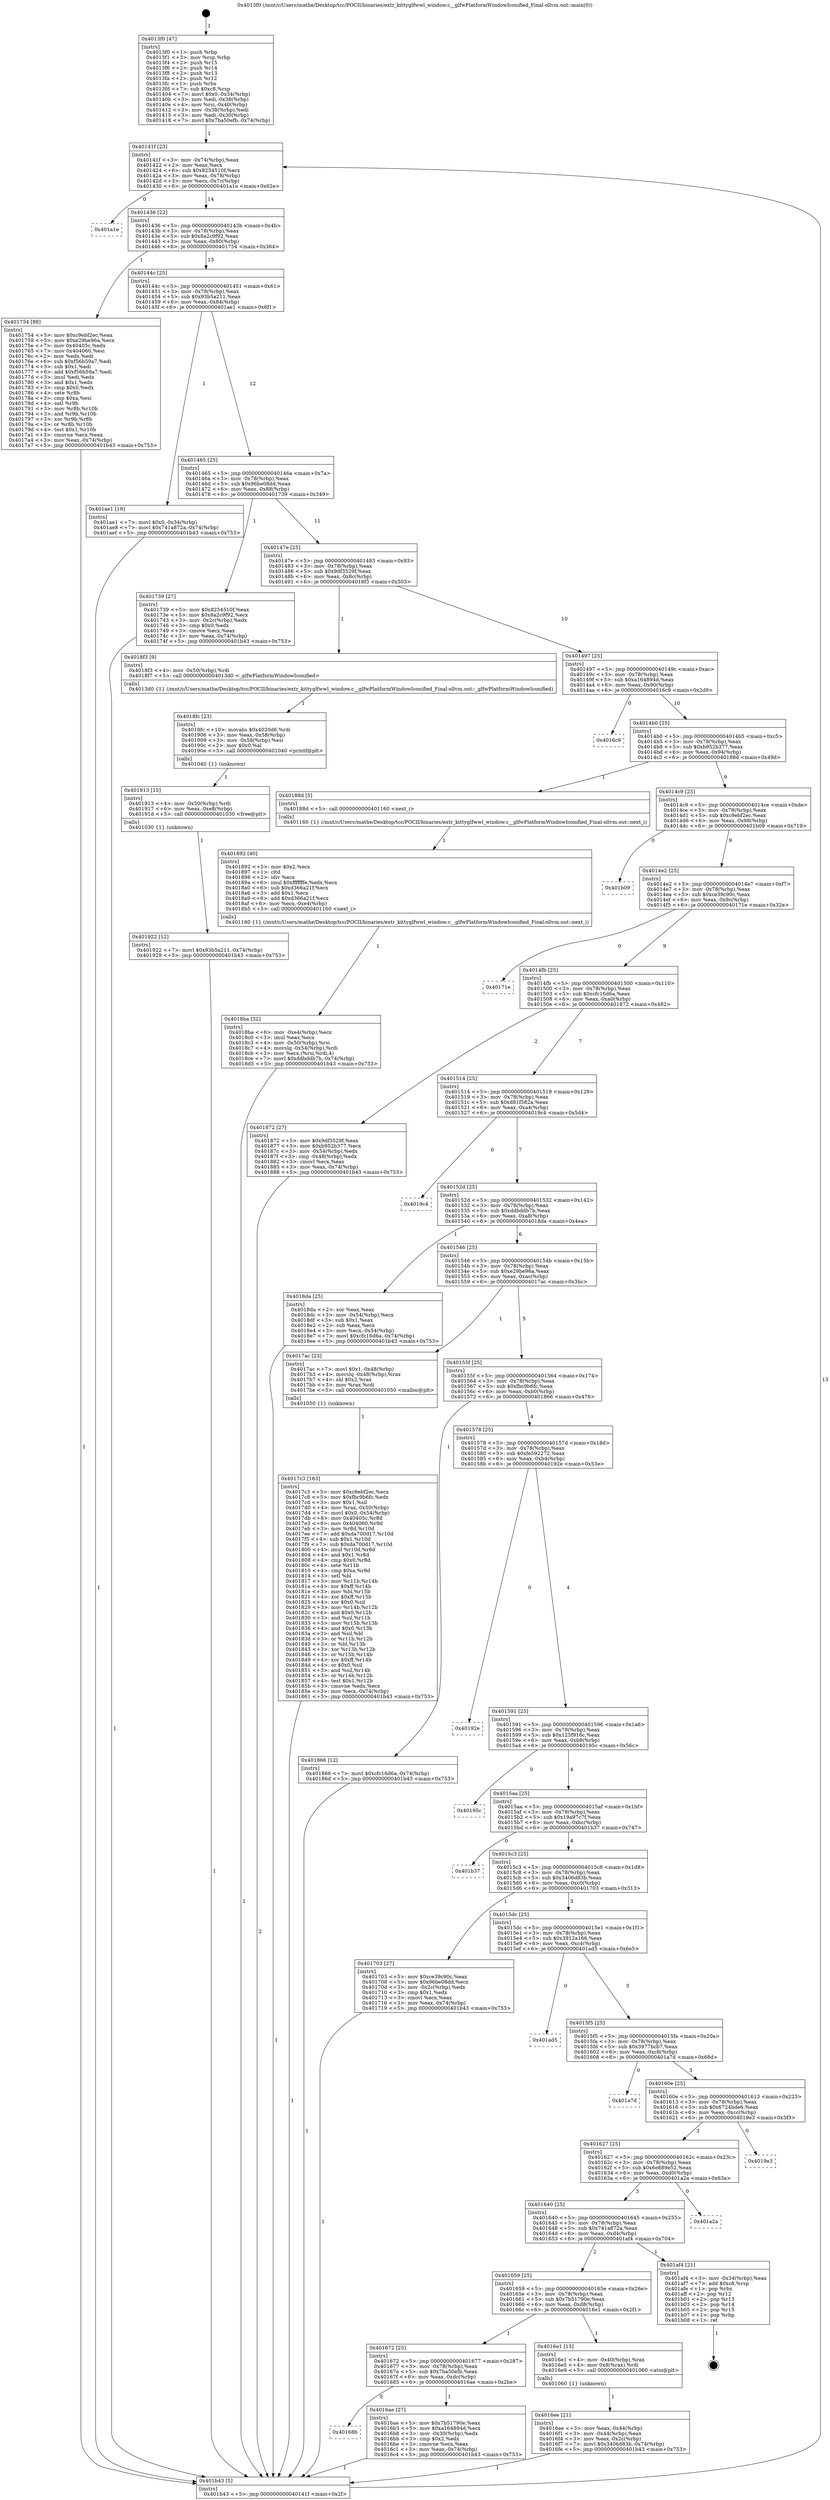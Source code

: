digraph "0x4013f0" {
  label = "0x4013f0 (/mnt/c/Users/mathe/Desktop/tcc/POCII/binaries/extr_kittyglfwwl_window.c__glfwPlatformWindowIconified_Final-ollvm.out::main(0))"
  labelloc = "t"
  node[shape=record]

  Entry [label="",width=0.3,height=0.3,shape=circle,fillcolor=black,style=filled]
  "0x40141f" [label="{
     0x40141f [23]\l
     | [instrs]\l
     &nbsp;&nbsp;0x40141f \<+3\>: mov -0x74(%rbp),%eax\l
     &nbsp;&nbsp;0x401422 \<+2\>: mov %eax,%ecx\l
     &nbsp;&nbsp;0x401424 \<+6\>: sub $0x8254510f,%ecx\l
     &nbsp;&nbsp;0x40142a \<+3\>: mov %eax,-0x78(%rbp)\l
     &nbsp;&nbsp;0x40142d \<+3\>: mov %ecx,-0x7c(%rbp)\l
     &nbsp;&nbsp;0x401430 \<+6\>: je 0000000000401a1e \<main+0x62e\>\l
  }"]
  "0x401a1e" [label="{
     0x401a1e\l
  }", style=dashed]
  "0x401436" [label="{
     0x401436 [22]\l
     | [instrs]\l
     &nbsp;&nbsp;0x401436 \<+5\>: jmp 000000000040143b \<main+0x4b\>\l
     &nbsp;&nbsp;0x40143b \<+3\>: mov -0x78(%rbp),%eax\l
     &nbsp;&nbsp;0x40143e \<+5\>: sub $0x8a2c9f92,%eax\l
     &nbsp;&nbsp;0x401443 \<+3\>: mov %eax,-0x80(%rbp)\l
     &nbsp;&nbsp;0x401446 \<+6\>: je 0000000000401754 \<main+0x364\>\l
  }"]
  Exit [label="",width=0.3,height=0.3,shape=circle,fillcolor=black,style=filled,peripheries=2]
  "0x401754" [label="{
     0x401754 [88]\l
     | [instrs]\l
     &nbsp;&nbsp;0x401754 \<+5\>: mov $0xc9ebf2ec,%eax\l
     &nbsp;&nbsp;0x401759 \<+5\>: mov $0xe29be96a,%ecx\l
     &nbsp;&nbsp;0x40175e \<+7\>: mov 0x40405c,%edx\l
     &nbsp;&nbsp;0x401765 \<+7\>: mov 0x404060,%esi\l
     &nbsp;&nbsp;0x40176c \<+2\>: mov %edx,%edi\l
     &nbsp;&nbsp;0x40176e \<+6\>: sub $0xf56b59a7,%edi\l
     &nbsp;&nbsp;0x401774 \<+3\>: sub $0x1,%edi\l
     &nbsp;&nbsp;0x401777 \<+6\>: add $0xf56b59a7,%edi\l
     &nbsp;&nbsp;0x40177d \<+3\>: imul %edi,%edx\l
     &nbsp;&nbsp;0x401780 \<+3\>: and $0x1,%edx\l
     &nbsp;&nbsp;0x401783 \<+3\>: cmp $0x0,%edx\l
     &nbsp;&nbsp;0x401786 \<+4\>: sete %r8b\l
     &nbsp;&nbsp;0x40178a \<+3\>: cmp $0xa,%esi\l
     &nbsp;&nbsp;0x40178d \<+4\>: setl %r9b\l
     &nbsp;&nbsp;0x401791 \<+3\>: mov %r8b,%r10b\l
     &nbsp;&nbsp;0x401794 \<+3\>: and %r9b,%r10b\l
     &nbsp;&nbsp;0x401797 \<+3\>: xor %r9b,%r8b\l
     &nbsp;&nbsp;0x40179a \<+3\>: or %r8b,%r10b\l
     &nbsp;&nbsp;0x40179d \<+4\>: test $0x1,%r10b\l
     &nbsp;&nbsp;0x4017a1 \<+3\>: cmovne %ecx,%eax\l
     &nbsp;&nbsp;0x4017a4 \<+3\>: mov %eax,-0x74(%rbp)\l
     &nbsp;&nbsp;0x4017a7 \<+5\>: jmp 0000000000401b43 \<main+0x753\>\l
  }"]
  "0x40144c" [label="{
     0x40144c [25]\l
     | [instrs]\l
     &nbsp;&nbsp;0x40144c \<+5\>: jmp 0000000000401451 \<main+0x61\>\l
     &nbsp;&nbsp;0x401451 \<+3\>: mov -0x78(%rbp),%eax\l
     &nbsp;&nbsp;0x401454 \<+5\>: sub $0x93b5a211,%eax\l
     &nbsp;&nbsp;0x401459 \<+6\>: mov %eax,-0x84(%rbp)\l
     &nbsp;&nbsp;0x40145f \<+6\>: je 0000000000401ae1 \<main+0x6f1\>\l
  }"]
  "0x401922" [label="{
     0x401922 [12]\l
     | [instrs]\l
     &nbsp;&nbsp;0x401922 \<+7\>: movl $0x93b5a211,-0x74(%rbp)\l
     &nbsp;&nbsp;0x401929 \<+5\>: jmp 0000000000401b43 \<main+0x753\>\l
  }"]
  "0x401ae1" [label="{
     0x401ae1 [19]\l
     | [instrs]\l
     &nbsp;&nbsp;0x401ae1 \<+7\>: movl $0x0,-0x34(%rbp)\l
     &nbsp;&nbsp;0x401ae8 \<+7\>: movl $0x741a872a,-0x74(%rbp)\l
     &nbsp;&nbsp;0x401aef \<+5\>: jmp 0000000000401b43 \<main+0x753\>\l
  }"]
  "0x401465" [label="{
     0x401465 [25]\l
     | [instrs]\l
     &nbsp;&nbsp;0x401465 \<+5\>: jmp 000000000040146a \<main+0x7a\>\l
     &nbsp;&nbsp;0x40146a \<+3\>: mov -0x78(%rbp),%eax\l
     &nbsp;&nbsp;0x40146d \<+5\>: sub $0x96be08dd,%eax\l
     &nbsp;&nbsp;0x401472 \<+6\>: mov %eax,-0x88(%rbp)\l
     &nbsp;&nbsp;0x401478 \<+6\>: je 0000000000401739 \<main+0x349\>\l
  }"]
  "0x401913" [label="{
     0x401913 [15]\l
     | [instrs]\l
     &nbsp;&nbsp;0x401913 \<+4\>: mov -0x50(%rbp),%rdi\l
     &nbsp;&nbsp;0x401917 \<+6\>: mov %eax,-0xe8(%rbp)\l
     &nbsp;&nbsp;0x40191d \<+5\>: call 0000000000401030 \<free@plt\>\l
     | [calls]\l
     &nbsp;&nbsp;0x401030 \{1\} (unknown)\l
  }"]
  "0x401739" [label="{
     0x401739 [27]\l
     | [instrs]\l
     &nbsp;&nbsp;0x401739 \<+5\>: mov $0x8254510f,%eax\l
     &nbsp;&nbsp;0x40173e \<+5\>: mov $0x8a2c9f92,%ecx\l
     &nbsp;&nbsp;0x401743 \<+3\>: mov -0x2c(%rbp),%edx\l
     &nbsp;&nbsp;0x401746 \<+3\>: cmp $0x0,%edx\l
     &nbsp;&nbsp;0x401749 \<+3\>: cmove %ecx,%eax\l
     &nbsp;&nbsp;0x40174c \<+3\>: mov %eax,-0x74(%rbp)\l
     &nbsp;&nbsp;0x40174f \<+5\>: jmp 0000000000401b43 \<main+0x753\>\l
  }"]
  "0x40147e" [label="{
     0x40147e [25]\l
     | [instrs]\l
     &nbsp;&nbsp;0x40147e \<+5\>: jmp 0000000000401483 \<main+0x93\>\l
     &nbsp;&nbsp;0x401483 \<+3\>: mov -0x78(%rbp),%eax\l
     &nbsp;&nbsp;0x401486 \<+5\>: sub $0x9df3529f,%eax\l
     &nbsp;&nbsp;0x40148b \<+6\>: mov %eax,-0x8c(%rbp)\l
     &nbsp;&nbsp;0x401491 \<+6\>: je 00000000004018f3 \<main+0x503\>\l
  }"]
  "0x4018fc" [label="{
     0x4018fc [23]\l
     | [instrs]\l
     &nbsp;&nbsp;0x4018fc \<+10\>: movabs $0x4020d6,%rdi\l
     &nbsp;&nbsp;0x401906 \<+3\>: mov %eax,-0x58(%rbp)\l
     &nbsp;&nbsp;0x401909 \<+3\>: mov -0x58(%rbp),%esi\l
     &nbsp;&nbsp;0x40190c \<+2\>: mov $0x0,%al\l
     &nbsp;&nbsp;0x40190e \<+5\>: call 0000000000401040 \<printf@plt\>\l
     | [calls]\l
     &nbsp;&nbsp;0x401040 \{1\} (unknown)\l
  }"]
  "0x4018f3" [label="{
     0x4018f3 [9]\l
     | [instrs]\l
     &nbsp;&nbsp;0x4018f3 \<+4\>: mov -0x50(%rbp),%rdi\l
     &nbsp;&nbsp;0x4018f7 \<+5\>: call 00000000004013d0 \<_glfwPlatformWindowIconified\>\l
     | [calls]\l
     &nbsp;&nbsp;0x4013d0 \{1\} (/mnt/c/Users/mathe/Desktop/tcc/POCII/binaries/extr_kittyglfwwl_window.c__glfwPlatformWindowIconified_Final-ollvm.out::_glfwPlatformWindowIconified)\l
  }"]
  "0x401497" [label="{
     0x401497 [25]\l
     | [instrs]\l
     &nbsp;&nbsp;0x401497 \<+5\>: jmp 000000000040149c \<main+0xac\>\l
     &nbsp;&nbsp;0x40149c \<+3\>: mov -0x78(%rbp),%eax\l
     &nbsp;&nbsp;0x40149f \<+5\>: sub $0xa164894d,%eax\l
     &nbsp;&nbsp;0x4014a4 \<+6\>: mov %eax,-0x90(%rbp)\l
     &nbsp;&nbsp;0x4014aa \<+6\>: je 00000000004016c9 \<main+0x2d9\>\l
  }"]
  "0x4018ba" [label="{
     0x4018ba [32]\l
     | [instrs]\l
     &nbsp;&nbsp;0x4018ba \<+6\>: mov -0xe4(%rbp),%ecx\l
     &nbsp;&nbsp;0x4018c0 \<+3\>: imul %eax,%ecx\l
     &nbsp;&nbsp;0x4018c3 \<+4\>: mov -0x50(%rbp),%rsi\l
     &nbsp;&nbsp;0x4018c7 \<+4\>: movslq -0x54(%rbp),%rdi\l
     &nbsp;&nbsp;0x4018cb \<+3\>: mov %ecx,(%rsi,%rdi,4)\l
     &nbsp;&nbsp;0x4018ce \<+7\>: movl $0xddbddb7b,-0x74(%rbp)\l
     &nbsp;&nbsp;0x4018d5 \<+5\>: jmp 0000000000401b43 \<main+0x753\>\l
  }"]
  "0x4016c9" [label="{
     0x4016c9\l
  }", style=dashed]
  "0x4014b0" [label="{
     0x4014b0 [25]\l
     | [instrs]\l
     &nbsp;&nbsp;0x4014b0 \<+5\>: jmp 00000000004014b5 \<main+0xc5\>\l
     &nbsp;&nbsp;0x4014b5 \<+3\>: mov -0x78(%rbp),%eax\l
     &nbsp;&nbsp;0x4014b8 \<+5\>: sub $0xb952b377,%eax\l
     &nbsp;&nbsp;0x4014bd \<+6\>: mov %eax,-0x94(%rbp)\l
     &nbsp;&nbsp;0x4014c3 \<+6\>: je 000000000040188d \<main+0x49d\>\l
  }"]
  "0x401892" [label="{
     0x401892 [40]\l
     | [instrs]\l
     &nbsp;&nbsp;0x401892 \<+5\>: mov $0x2,%ecx\l
     &nbsp;&nbsp;0x401897 \<+1\>: cltd\l
     &nbsp;&nbsp;0x401898 \<+2\>: idiv %ecx\l
     &nbsp;&nbsp;0x40189a \<+6\>: imul $0xfffffffe,%edx,%ecx\l
     &nbsp;&nbsp;0x4018a0 \<+6\>: sub $0xd366a21f,%ecx\l
     &nbsp;&nbsp;0x4018a6 \<+3\>: add $0x1,%ecx\l
     &nbsp;&nbsp;0x4018a9 \<+6\>: add $0xd366a21f,%ecx\l
     &nbsp;&nbsp;0x4018af \<+6\>: mov %ecx,-0xe4(%rbp)\l
     &nbsp;&nbsp;0x4018b5 \<+5\>: call 0000000000401160 \<next_i\>\l
     | [calls]\l
     &nbsp;&nbsp;0x401160 \{1\} (/mnt/c/Users/mathe/Desktop/tcc/POCII/binaries/extr_kittyglfwwl_window.c__glfwPlatformWindowIconified_Final-ollvm.out::next_i)\l
  }"]
  "0x40188d" [label="{
     0x40188d [5]\l
     | [instrs]\l
     &nbsp;&nbsp;0x40188d \<+5\>: call 0000000000401160 \<next_i\>\l
     | [calls]\l
     &nbsp;&nbsp;0x401160 \{1\} (/mnt/c/Users/mathe/Desktop/tcc/POCII/binaries/extr_kittyglfwwl_window.c__glfwPlatformWindowIconified_Final-ollvm.out::next_i)\l
  }"]
  "0x4014c9" [label="{
     0x4014c9 [25]\l
     | [instrs]\l
     &nbsp;&nbsp;0x4014c9 \<+5\>: jmp 00000000004014ce \<main+0xde\>\l
     &nbsp;&nbsp;0x4014ce \<+3\>: mov -0x78(%rbp),%eax\l
     &nbsp;&nbsp;0x4014d1 \<+5\>: sub $0xc9ebf2ec,%eax\l
     &nbsp;&nbsp;0x4014d6 \<+6\>: mov %eax,-0x98(%rbp)\l
     &nbsp;&nbsp;0x4014dc \<+6\>: je 0000000000401b09 \<main+0x719\>\l
  }"]
  "0x4017c3" [label="{
     0x4017c3 [163]\l
     | [instrs]\l
     &nbsp;&nbsp;0x4017c3 \<+5\>: mov $0xc9ebf2ec,%ecx\l
     &nbsp;&nbsp;0x4017c8 \<+5\>: mov $0xfbc9b6fc,%edx\l
     &nbsp;&nbsp;0x4017cd \<+3\>: mov $0x1,%sil\l
     &nbsp;&nbsp;0x4017d0 \<+4\>: mov %rax,-0x50(%rbp)\l
     &nbsp;&nbsp;0x4017d4 \<+7\>: movl $0x0,-0x54(%rbp)\l
     &nbsp;&nbsp;0x4017db \<+8\>: mov 0x40405c,%r8d\l
     &nbsp;&nbsp;0x4017e3 \<+8\>: mov 0x404060,%r9d\l
     &nbsp;&nbsp;0x4017eb \<+3\>: mov %r8d,%r10d\l
     &nbsp;&nbsp;0x4017ee \<+7\>: add $0xda700d17,%r10d\l
     &nbsp;&nbsp;0x4017f5 \<+4\>: sub $0x1,%r10d\l
     &nbsp;&nbsp;0x4017f9 \<+7\>: sub $0xda700d17,%r10d\l
     &nbsp;&nbsp;0x401800 \<+4\>: imul %r10d,%r8d\l
     &nbsp;&nbsp;0x401804 \<+4\>: and $0x1,%r8d\l
     &nbsp;&nbsp;0x401808 \<+4\>: cmp $0x0,%r8d\l
     &nbsp;&nbsp;0x40180c \<+4\>: sete %r11b\l
     &nbsp;&nbsp;0x401810 \<+4\>: cmp $0xa,%r9d\l
     &nbsp;&nbsp;0x401814 \<+3\>: setl %bl\l
     &nbsp;&nbsp;0x401817 \<+3\>: mov %r11b,%r14b\l
     &nbsp;&nbsp;0x40181a \<+4\>: xor $0xff,%r14b\l
     &nbsp;&nbsp;0x40181e \<+3\>: mov %bl,%r15b\l
     &nbsp;&nbsp;0x401821 \<+4\>: xor $0xff,%r15b\l
     &nbsp;&nbsp;0x401825 \<+4\>: xor $0x0,%sil\l
     &nbsp;&nbsp;0x401829 \<+3\>: mov %r14b,%r12b\l
     &nbsp;&nbsp;0x40182c \<+4\>: and $0x0,%r12b\l
     &nbsp;&nbsp;0x401830 \<+3\>: and %sil,%r11b\l
     &nbsp;&nbsp;0x401833 \<+3\>: mov %r15b,%r13b\l
     &nbsp;&nbsp;0x401836 \<+4\>: and $0x0,%r13b\l
     &nbsp;&nbsp;0x40183a \<+3\>: and %sil,%bl\l
     &nbsp;&nbsp;0x40183d \<+3\>: or %r11b,%r12b\l
     &nbsp;&nbsp;0x401840 \<+3\>: or %bl,%r13b\l
     &nbsp;&nbsp;0x401843 \<+3\>: xor %r13b,%r12b\l
     &nbsp;&nbsp;0x401846 \<+3\>: or %r15b,%r14b\l
     &nbsp;&nbsp;0x401849 \<+4\>: xor $0xff,%r14b\l
     &nbsp;&nbsp;0x40184d \<+4\>: or $0x0,%sil\l
     &nbsp;&nbsp;0x401851 \<+3\>: and %sil,%r14b\l
     &nbsp;&nbsp;0x401854 \<+3\>: or %r14b,%r12b\l
     &nbsp;&nbsp;0x401857 \<+4\>: test $0x1,%r12b\l
     &nbsp;&nbsp;0x40185b \<+3\>: cmovne %edx,%ecx\l
     &nbsp;&nbsp;0x40185e \<+3\>: mov %ecx,-0x74(%rbp)\l
     &nbsp;&nbsp;0x401861 \<+5\>: jmp 0000000000401b43 \<main+0x753\>\l
  }"]
  "0x401b09" [label="{
     0x401b09\l
  }", style=dashed]
  "0x4014e2" [label="{
     0x4014e2 [25]\l
     | [instrs]\l
     &nbsp;&nbsp;0x4014e2 \<+5\>: jmp 00000000004014e7 \<main+0xf7\>\l
     &nbsp;&nbsp;0x4014e7 \<+3\>: mov -0x78(%rbp),%eax\l
     &nbsp;&nbsp;0x4014ea \<+5\>: sub $0xce39c90c,%eax\l
     &nbsp;&nbsp;0x4014ef \<+6\>: mov %eax,-0x9c(%rbp)\l
     &nbsp;&nbsp;0x4014f5 \<+6\>: je 000000000040171e \<main+0x32e\>\l
  }"]
  "0x4016ee" [label="{
     0x4016ee [21]\l
     | [instrs]\l
     &nbsp;&nbsp;0x4016ee \<+3\>: mov %eax,-0x44(%rbp)\l
     &nbsp;&nbsp;0x4016f1 \<+3\>: mov -0x44(%rbp),%eax\l
     &nbsp;&nbsp;0x4016f4 \<+3\>: mov %eax,-0x2c(%rbp)\l
     &nbsp;&nbsp;0x4016f7 \<+7\>: movl $0x3406d83b,-0x74(%rbp)\l
     &nbsp;&nbsp;0x4016fe \<+5\>: jmp 0000000000401b43 \<main+0x753\>\l
  }"]
  "0x40171e" [label="{
     0x40171e\l
  }", style=dashed]
  "0x4014fb" [label="{
     0x4014fb [25]\l
     | [instrs]\l
     &nbsp;&nbsp;0x4014fb \<+5\>: jmp 0000000000401500 \<main+0x110\>\l
     &nbsp;&nbsp;0x401500 \<+3\>: mov -0x78(%rbp),%eax\l
     &nbsp;&nbsp;0x401503 \<+5\>: sub $0xcfc16d6a,%eax\l
     &nbsp;&nbsp;0x401508 \<+6\>: mov %eax,-0xa0(%rbp)\l
     &nbsp;&nbsp;0x40150e \<+6\>: je 0000000000401872 \<main+0x482\>\l
  }"]
  "0x4013f0" [label="{
     0x4013f0 [47]\l
     | [instrs]\l
     &nbsp;&nbsp;0x4013f0 \<+1\>: push %rbp\l
     &nbsp;&nbsp;0x4013f1 \<+3\>: mov %rsp,%rbp\l
     &nbsp;&nbsp;0x4013f4 \<+2\>: push %r15\l
     &nbsp;&nbsp;0x4013f6 \<+2\>: push %r14\l
     &nbsp;&nbsp;0x4013f8 \<+2\>: push %r13\l
     &nbsp;&nbsp;0x4013fa \<+2\>: push %r12\l
     &nbsp;&nbsp;0x4013fc \<+1\>: push %rbx\l
     &nbsp;&nbsp;0x4013fd \<+7\>: sub $0xc8,%rsp\l
     &nbsp;&nbsp;0x401404 \<+7\>: movl $0x0,-0x34(%rbp)\l
     &nbsp;&nbsp;0x40140b \<+3\>: mov %edi,-0x38(%rbp)\l
     &nbsp;&nbsp;0x40140e \<+4\>: mov %rsi,-0x40(%rbp)\l
     &nbsp;&nbsp;0x401412 \<+3\>: mov -0x38(%rbp),%edi\l
     &nbsp;&nbsp;0x401415 \<+3\>: mov %edi,-0x30(%rbp)\l
     &nbsp;&nbsp;0x401418 \<+7\>: movl $0x7ba50efb,-0x74(%rbp)\l
  }"]
  "0x401872" [label="{
     0x401872 [27]\l
     | [instrs]\l
     &nbsp;&nbsp;0x401872 \<+5\>: mov $0x9df3529f,%eax\l
     &nbsp;&nbsp;0x401877 \<+5\>: mov $0xb952b377,%ecx\l
     &nbsp;&nbsp;0x40187c \<+3\>: mov -0x54(%rbp),%edx\l
     &nbsp;&nbsp;0x40187f \<+3\>: cmp -0x48(%rbp),%edx\l
     &nbsp;&nbsp;0x401882 \<+3\>: cmovl %ecx,%eax\l
     &nbsp;&nbsp;0x401885 \<+3\>: mov %eax,-0x74(%rbp)\l
     &nbsp;&nbsp;0x401888 \<+5\>: jmp 0000000000401b43 \<main+0x753\>\l
  }"]
  "0x401514" [label="{
     0x401514 [25]\l
     | [instrs]\l
     &nbsp;&nbsp;0x401514 \<+5\>: jmp 0000000000401519 \<main+0x129\>\l
     &nbsp;&nbsp;0x401519 \<+3\>: mov -0x78(%rbp),%eax\l
     &nbsp;&nbsp;0x40151c \<+5\>: sub $0xd81f582a,%eax\l
     &nbsp;&nbsp;0x401521 \<+6\>: mov %eax,-0xa4(%rbp)\l
     &nbsp;&nbsp;0x401527 \<+6\>: je 00000000004019c4 \<main+0x5d4\>\l
  }"]
  "0x401b43" [label="{
     0x401b43 [5]\l
     | [instrs]\l
     &nbsp;&nbsp;0x401b43 \<+5\>: jmp 000000000040141f \<main+0x2f\>\l
  }"]
  "0x4019c4" [label="{
     0x4019c4\l
  }", style=dashed]
  "0x40152d" [label="{
     0x40152d [25]\l
     | [instrs]\l
     &nbsp;&nbsp;0x40152d \<+5\>: jmp 0000000000401532 \<main+0x142\>\l
     &nbsp;&nbsp;0x401532 \<+3\>: mov -0x78(%rbp),%eax\l
     &nbsp;&nbsp;0x401535 \<+5\>: sub $0xddbddb7b,%eax\l
     &nbsp;&nbsp;0x40153a \<+6\>: mov %eax,-0xa8(%rbp)\l
     &nbsp;&nbsp;0x401540 \<+6\>: je 00000000004018da \<main+0x4ea\>\l
  }"]
  "0x40168b" [label="{
     0x40168b\l
  }", style=dashed]
  "0x4018da" [label="{
     0x4018da [25]\l
     | [instrs]\l
     &nbsp;&nbsp;0x4018da \<+2\>: xor %eax,%eax\l
     &nbsp;&nbsp;0x4018dc \<+3\>: mov -0x54(%rbp),%ecx\l
     &nbsp;&nbsp;0x4018df \<+3\>: sub $0x1,%eax\l
     &nbsp;&nbsp;0x4018e2 \<+2\>: sub %eax,%ecx\l
     &nbsp;&nbsp;0x4018e4 \<+3\>: mov %ecx,-0x54(%rbp)\l
     &nbsp;&nbsp;0x4018e7 \<+7\>: movl $0xcfc16d6a,-0x74(%rbp)\l
     &nbsp;&nbsp;0x4018ee \<+5\>: jmp 0000000000401b43 \<main+0x753\>\l
  }"]
  "0x401546" [label="{
     0x401546 [25]\l
     | [instrs]\l
     &nbsp;&nbsp;0x401546 \<+5\>: jmp 000000000040154b \<main+0x15b\>\l
     &nbsp;&nbsp;0x40154b \<+3\>: mov -0x78(%rbp),%eax\l
     &nbsp;&nbsp;0x40154e \<+5\>: sub $0xe29be96a,%eax\l
     &nbsp;&nbsp;0x401553 \<+6\>: mov %eax,-0xac(%rbp)\l
     &nbsp;&nbsp;0x401559 \<+6\>: je 00000000004017ac \<main+0x3bc\>\l
  }"]
  "0x4016ae" [label="{
     0x4016ae [27]\l
     | [instrs]\l
     &nbsp;&nbsp;0x4016ae \<+5\>: mov $0x7b51790e,%eax\l
     &nbsp;&nbsp;0x4016b3 \<+5\>: mov $0xa164894d,%ecx\l
     &nbsp;&nbsp;0x4016b8 \<+3\>: mov -0x30(%rbp),%edx\l
     &nbsp;&nbsp;0x4016bb \<+3\>: cmp $0x2,%edx\l
     &nbsp;&nbsp;0x4016be \<+3\>: cmovne %ecx,%eax\l
     &nbsp;&nbsp;0x4016c1 \<+3\>: mov %eax,-0x74(%rbp)\l
     &nbsp;&nbsp;0x4016c4 \<+5\>: jmp 0000000000401b43 \<main+0x753\>\l
  }"]
  "0x4017ac" [label="{
     0x4017ac [23]\l
     | [instrs]\l
     &nbsp;&nbsp;0x4017ac \<+7\>: movl $0x1,-0x48(%rbp)\l
     &nbsp;&nbsp;0x4017b3 \<+4\>: movslq -0x48(%rbp),%rax\l
     &nbsp;&nbsp;0x4017b7 \<+4\>: shl $0x2,%rax\l
     &nbsp;&nbsp;0x4017bb \<+3\>: mov %rax,%rdi\l
     &nbsp;&nbsp;0x4017be \<+5\>: call 0000000000401050 \<malloc@plt\>\l
     | [calls]\l
     &nbsp;&nbsp;0x401050 \{1\} (unknown)\l
  }"]
  "0x40155f" [label="{
     0x40155f [25]\l
     | [instrs]\l
     &nbsp;&nbsp;0x40155f \<+5\>: jmp 0000000000401564 \<main+0x174\>\l
     &nbsp;&nbsp;0x401564 \<+3\>: mov -0x78(%rbp),%eax\l
     &nbsp;&nbsp;0x401567 \<+5\>: sub $0xfbc9b6fc,%eax\l
     &nbsp;&nbsp;0x40156c \<+6\>: mov %eax,-0xb0(%rbp)\l
     &nbsp;&nbsp;0x401572 \<+6\>: je 0000000000401866 \<main+0x476\>\l
  }"]
  "0x401672" [label="{
     0x401672 [25]\l
     | [instrs]\l
     &nbsp;&nbsp;0x401672 \<+5\>: jmp 0000000000401677 \<main+0x287\>\l
     &nbsp;&nbsp;0x401677 \<+3\>: mov -0x78(%rbp),%eax\l
     &nbsp;&nbsp;0x40167a \<+5\>: sub $0x7ba50efb,%eax\l
     &nbsp;&nbsp;0x40167f \<+6\>: mov %eax,-0xdc(%rbp)\l
     &nbsp;&nbsp;0x401685 \<+6\>: je 00000000004016ae \<main+0x2be\>\l
  }"]
  "0x401866" [label="{
     0x401866 [12]\l
     | [instrs]\l
     &nbsp;&nbsp;0x401866 \<+7\>: movl $0xcfc16d6a,-0x74(%rbp)\l
     &nbsp;&nbsp;0x40186d \<+5\>: jmp 0000000000401b43 \<main+0x753\>\l
  }"]
  "0x401578" [label="{
     0x401578 [25]\l
     | [instrs]\l
     &nbsp;&nbsp;0x401578 \<+5\>: jmp 000000000040157d \<main+0x18d\>\l
     &nbsp;&nbsp;0x40157d \<+3\>: mov -0x78(%rbp),%eax\l
     &nbsp;&nbsp;0x401580 \<+5\>: sub $0xfe592272,%eax\l
     &nbsp;&nbsp;0x401585 \<+6\>: mov %eax,-0xb4(%rbp)\l
     &nbsp;&nbsp;0x40158b \<+6\>: je 000000000040192e \<main+0x53e\>\l
  }"]
  "0x4016e1" [label="{
     0x4016e1 [13]\l
     | [instrs]\l
     &nbsp;&nbsp;0x4016e1 \<+4\>: mov -0x40(%rbp),%rax\l
     &nbsp;&nbsp;0x4016e5 \<+4\>: mov 0x8(%rax),%rdi\l
     &nbsp;&nbsp;0x4016e9 \<+5\>: call 0000000000401060 \<atoi@plt\>\l
     | [calls]\l
     &nbsp;&nbsp;0x401060 \{1\} (unknown)\l
  }"]
  "0x40192e" [label="{
     0x40192e\l
  }", style=dashed]
  "0x401591" [label="{
     0x401591 [25]\l
     | [instrs]\l
     &nbsp;&nbsp;0x401591 \<+5\>: jmp 0000000000401596 \<main+0x1a6\>\l
     &nbsp;&nbsp;0x401596 \<+3\>: mov -0x78(%rbp),%eax\l
     &nbsp;&nbsp;0x401599 \<+5\>: sub $0x125f916c,%eax\l
     &nbsp;&nbsp;0x40159e \<+6\>: mov %eax,-0xb8(%rbp)\l
     &nbsp;&nbsp;0x4015a4 \<+6\>: je 000000000040195c \<main+0x56c\>\l
  }"]
  "0x401659" [label="{
     0x401659 [25]\l
     | [instrs]\l
     &nbsp;&nbsp;0x401659 \<+5\>: jmp 000000000040165e \<main+0x26e\>\l
     &nbsp;&nbsp;0x40165e \<+3\>: mov -0x78(%rbp),%eax\l
     &nbsp;&nbsp;0x401661 \<+5\>: sub $0x7b51790e,%eax\l
     &nbsp;&nbsp;0x401666 \<+6\>: mov %eax,-0xd8(%rbp)\l
     &nbsp;&nbsp;0x40166c \<+6\>: je 00000000004016e1 \<main+0x2f1\>\l
  }"]
  "0x40195c" [label="{
     0x40195c\l
  }", style=dashed]
  "0x4015aa" [label="{
     0x4015aa [25]\l
     | [instrs]\l
     &nbsp;&nbsp;0x4015aa \<+5\>: jmp 00000000004015af \<main+0x1bf\>\l
     &nbsp;&nbsp;0x4015af \<+3\>: mov -0x78(%rbp),%eax\l
     &nbsp;&nbsp;0x4015b2 \<+5\>: sub $0x19a97c7f,%eax\l
     &nbsp;&nbsp;0x4015b7 \<+6\>: mov %eax,-0xbc(%rbp)\l
     &nbsp;&nbsp;0x4015bd \<+6\>: je 0000000000401b37 \<main+0x747\>\l
  }"]
  "0x401af4" [label="{
     0x401af4 [21]\l
     | [instrs]\l
     &nbsp;&nbsp;0x401af4 \<+3\>: mov -0x34(%rbp),%eax\l
     &nbsp;&nbsp;0x401af7 \<+7\>: add $0xc8,%rsp\l
     &nbsp;&nbsp;0x401afe \<+1\>: pop %rbx\l
     &nbsp;&nbsp;0x401aff \<+2\>: pop %r12\l
     &nbsp;&nbsp;0x401b01 \<+2\>: pop %r13\l
     &nbsp;&nbsp;0x401b03 \<+2\>: pop %r14\l
     &nbsp;&nbsp;0x401b05 \<+2\>: pop %r15\l
     &nbsp;&nbsp;0x401b07 \<+1\>: pop %rbp\l
     &nbsp;&nbsp;0x401b08 \<+1\>: ret\l
  }"]
  "0x401b37" [label="{
     0x401b37\l
  }", style=dashed]
  "0x4015c3" [label="{
     0x4015c3 [25]\l
     | [instrs]\l
     &nbsp;&nbsp;0x4015c3 \<+5\>: jmp 00000000004015c8 \<main+0x1d8\>\l
     &nbsp;&nbsp;0x4015c8 \<+3\>: mov -0x78(%rbp),%eax\l
     &nbsp;&nbsp;0x4015cb \<+5\>: sub $0x3406d83b,%eax\l
     &nbsp;&nbsp;0x4015d0 \<+6\>: mov %eax,-0xc0(%rbp)\l
     &nbsp;&nbsp;0x4015d6 \<+6\>: je 0000000000401703 \<main+0x313\>\l
  }"]
  "0x401640" [label="{
     0x401640 [25]\l
     | [instrs]\l
     &nbsp;&nbsp;0x401640 \<+5\>: jmp 0000000000401645 \<main+0x255\>\l
     &nbsp;&nbsp;0x401645 \<+3\>: mov -0x78(%rbp),%eax\l
     &nbsp;&nbsp;0x401648 \<+5\>: sub $0x741a872a,%eax\l
     &nbsp;&nbsp;0x40164d \<+6\>: mov %eax,-0xd4(%rbp)\l
     &nbsp;&nbsp;0x401653 \<+6\>: je 0000000000401af4 \<main+0x704\>\l
  }"]
  "0x401703" [label="{
     0x401703 [27]\l
     | [instrs]\l
     &nbsp;&nbsp;0x401703 \<+5\>: mov $0xce39c90c,%eax\l
     &nbsp;&nbsp;0x401708 \<+5\>: mov $0x96be08dd,%ecx\l
     &nbsp;&nbsp;0x40170d \<+3\>: mov -0x2c(%rbp),%edx\l
     &nbsp;&nbsp;0x401710 \<+3\>: cmp $0x1,%edx\l
     &nbsp;&nbsp;0x401713 \<+3\>: cmovl %ecx,%eax\l
     &nbsp;&nbsp;0x401716 \<+3\>: mov %eax,-0x74(%rbp)\l
     &nbsp;&nbsp;0x401719 \<+5\>: jmp 0000000000401b43 \<main+0x753\>\l
  }"]
  "0x4015dc" [label="{
     0x4015dc [25]\l
     | [instrs]\l
     &nbsp;&nbsp;0x4015dc \<+5\>: jmp 00000000004015e1 \<main+0x1f1\>\l
     &nbsp;&nbsp;0x4015e1 \<+3\>: mov -0x78(%rbp),%eax\l
     &nbsp;&nbsp;0x4015e4 \<+5\>: sub $0x3912a166,%eax\l
     &nbsp;&nbsp;0x4015e9 \<+6\>: mov %eax,-0xc4(%rbp)\l
     &nbsp;&nbsp;0x4015ef \<+6\>: je 0000000000401ad5 \<main+0x6e5\>\l
  }"]
  "0x401a2a" [label="{
     0x401a2a\l
  }", style=dashed]
  "0x401ad5" [label="{
     0x401ad5\l
  }", style=dashed]
  "0x4015f5" [label="{
     0x4015f5 [25]\l
     | [instrs]\l
     &nbsp;&nbsp;0x4015f5 \<+5\>: jmp 00000000004015fa \<main+0x20a\>\l
     &nbsp;&nbsp;0x4015fa \<+3\>: mov -0x78(%rbp),%eax\l
     &nbsp;&nbsp;0x4015fd \<+5\>: sub $0x3977bcb7,%eax\l
     &nbsp;&nbsp;0x401602 \<+6\>: mov %eax,-0xc8(%rbp)\l
     &nbsp;&nbsp;0x401608 \<+6\>: je 0000000000401a7d \<main+0x68d\>\l
  }"]
  "0x401627" [label="{
     0x401627 [25]\l
     | [instrs]\l
     &nbsp;&nbsp;0x401627 \<+5\>: jmp 000000000040162c \<main+0x23c\>\l
     &nbsp;&nbsp;0x40162c \<+3\>: mov -0x78(%rbp),%eax\l
     &nbsp;&nbsp;0x40162f \<+5\>: sub $0x6e889e52,%eax\l
     &nbsp;&nbsp;0x401634 \<+6\>: mov %eax,-0xd0(%rbp)\l
     &nbsp;&nbsp;0x40163a \<+6\>: je 0000000000401a2a \<main+0x63a\>\l
  }"]
  "0x401a7d" [label="{
     0x401a7d\l
  }", style=dashed]
  "0x40160e" [label="{
     0x40160e [25]\l
     | [instrs]\l
     &nbsp;&nbsp;0x40160e \<+5\>: jmp 0000000000401613 \<main+0x223\>\l
     &nbsp;&nbsp;0x401613 \<+3\>: mov -0x78(%rbp),%eax\l
     &nbsp;&nbsp;0x401616 \<+5\>: sub $0x6724bde6,%eax\l
     &nbsp;&nbsp;0x40161b \<+6\>: mov %eax,-0xcc(%rbp)\l
     &nbsp;&nbsp;0x401621 \<+6\>: je 00000000004019e3 \<main+0x5f3\>\l
  }"]
  "0x4019e3" [label="{
     0x4019e3\l
  }", style=dashed]
  Entry -> "0x4013f0" [label=" 1"]
  "0x40141f" -> "0x401a1e" [label=" 0"]
  "0x40141f" -> "0x401436" [label=" 14"]
  "0x401af4" -> Exit [label=" 1"]
  "0x401436" -> "0x401754" [label=" 1"]
  "0x401436" -> "0x40144c" [label=" 13"]
  "0x401ae1" -> "0x401b43" [label=" 1"]
  "0x40144c" -> "0x401ae1" [label=" 1"]
  "0x40144c" -> "0x401465" [label=" 12"]
  "0x401922" -> "0x401b43" [label=" 1"]
  "0x401465" -> "0x401739" [label=" 1"]
  "0x401465" -> "0x40147e" [label=" 11"]
  "0x401913" -> "0x401922" [label=" 1"]
  "0x40147e" -> "0x4018f3" [label=" 1"]
  "0x40147e" -> "0x401497" [label=" 10"]
  "0x4018fc" -> "0x401913" [label=" 1"]
  "0x401497" -> "0x4016c9" [label=" 0"]
  "0x401497" -> "0x4014b0" [label=" 10"]
  "0x4018f3" -> "0x4018fc" [label=" 1"]
  "0x4014b0" -> "0x40188d" [label=" 1"]
  "0x4014b0" -> "0x4014c9" [label=" 9"]
  "0x4018da" -> "0x401b43" [label=" 1"]
  "0x4014c9" -> "0x401b09" [label=" 0"]
  "0x4014c9" -> "0x4014e2" [label=" 9"]
  "0x4018ba" -> "0x401b43" [label=" 1"]
  "0x4014e2" -> "0x40171e" [label=" 0"]
  "0x4014e2" -> "0x4014fb" [label=" 9"]
  "0x401892" -> "0x4018ba" [label=" 1"]
  "0x4014fb" -> "0x401872" [label=" 2"]
  "0x4014fb" -> "0x401514" [label=" 7"]
  "0x40188d" -> "0x401892" [label=" 1"]
  "0x401514" -> "0x4019c4" [label=" 0"]
  "0x401514" -> "0x40152d" [label=" 7"]
  "0x401872" -> "0x401b43" [label=" 2"]
  "0x40152d" -> "0x4018da" [label=" 1"]
  "0x40152d" -> "0x401546" [label=" 6"]
  "0x401866" -> "0x401b43" [label=" 1"]
  "0x401546" -> "0x4017ac" [label=" 1"]
  "0x401546" -> "0x40155f" [label=" 5"]
  "0x4017c3" -> "0x401b43" [label=" 1"]
  "0x40155f" -> "0x401866" [label=" 1"]
  "0x40155f" -> "0x401578" [label=" 4"]
  "0x401754" -> "0x401b43" [label=" 1"]
  "0x401578" -> "0x40192e" [label=" 0"]
  "0x401578" -> "0x401591" [label=" 4"]
  "0x401739" -> "0x401b43" [label=" 1"]
  "0x401591" -> "0x40195c" [label=" 0"]
  "0x401591" -> "0x4015aa" [label=" 4"]
  "0x4016ee" -> "0x401b43" [label=" 1"]
  "0x4015aa" -> "0x401b37" [label=" 0"]
  "0x4015aa" -> "0x4015c3" [label=" 4"]
  "0x4016e1" -> "0x4016ee" [label=" 1"]
  "0x4015c3" -> "0x401703" [label=" 1"]
  "0x4015c3" -> "0x4015dc" [label=" 3"]
  "0x4013f0" -> "0x40141f" [label=" 1"]
  "0x4015dc" -> "0x401ad5" [label=" 0"]
  "0x4015dc" -> "0x4015f5" [label=" 3"]
  "0x4016ae" -> "0x401b43" [label=" 1"]
  "0x4015f5" -> "0x401a7d" [label=" 0"]
  "0x4015f5" -> "0x40160e" [label=" 3"]
  "0x401672" -> "0x4016ae" [label=" 1"]
  "0x40160e" -> "0x4019e3" [label=" 0"]
  "0x40160e" -> "0x401627" [label=" 3"]
  "0x401672" -> "0x40168b" [label=" 0"]
  "0x401627" -> "0x401a2a" [label=" 0"]
  "0x401627" -> "0x401640" [label=" 3"]
  "0x401b43" -> "0x40141f" [label=" 13"]
  "0x401640" -> "0x401af4" [label=" 1"]
  "0x401640" -> "0x401659" [label=" 2"]
  "0x401703" -> "0x401b43" [label=" 1"]
  "0x401659" -> "0x4016e1" [label=" 1"]
  "0x401659" -> "0x401672" [label=" 1"]
  "0x4017ac" -> "0x4017c3" [label=" 1"]
}
